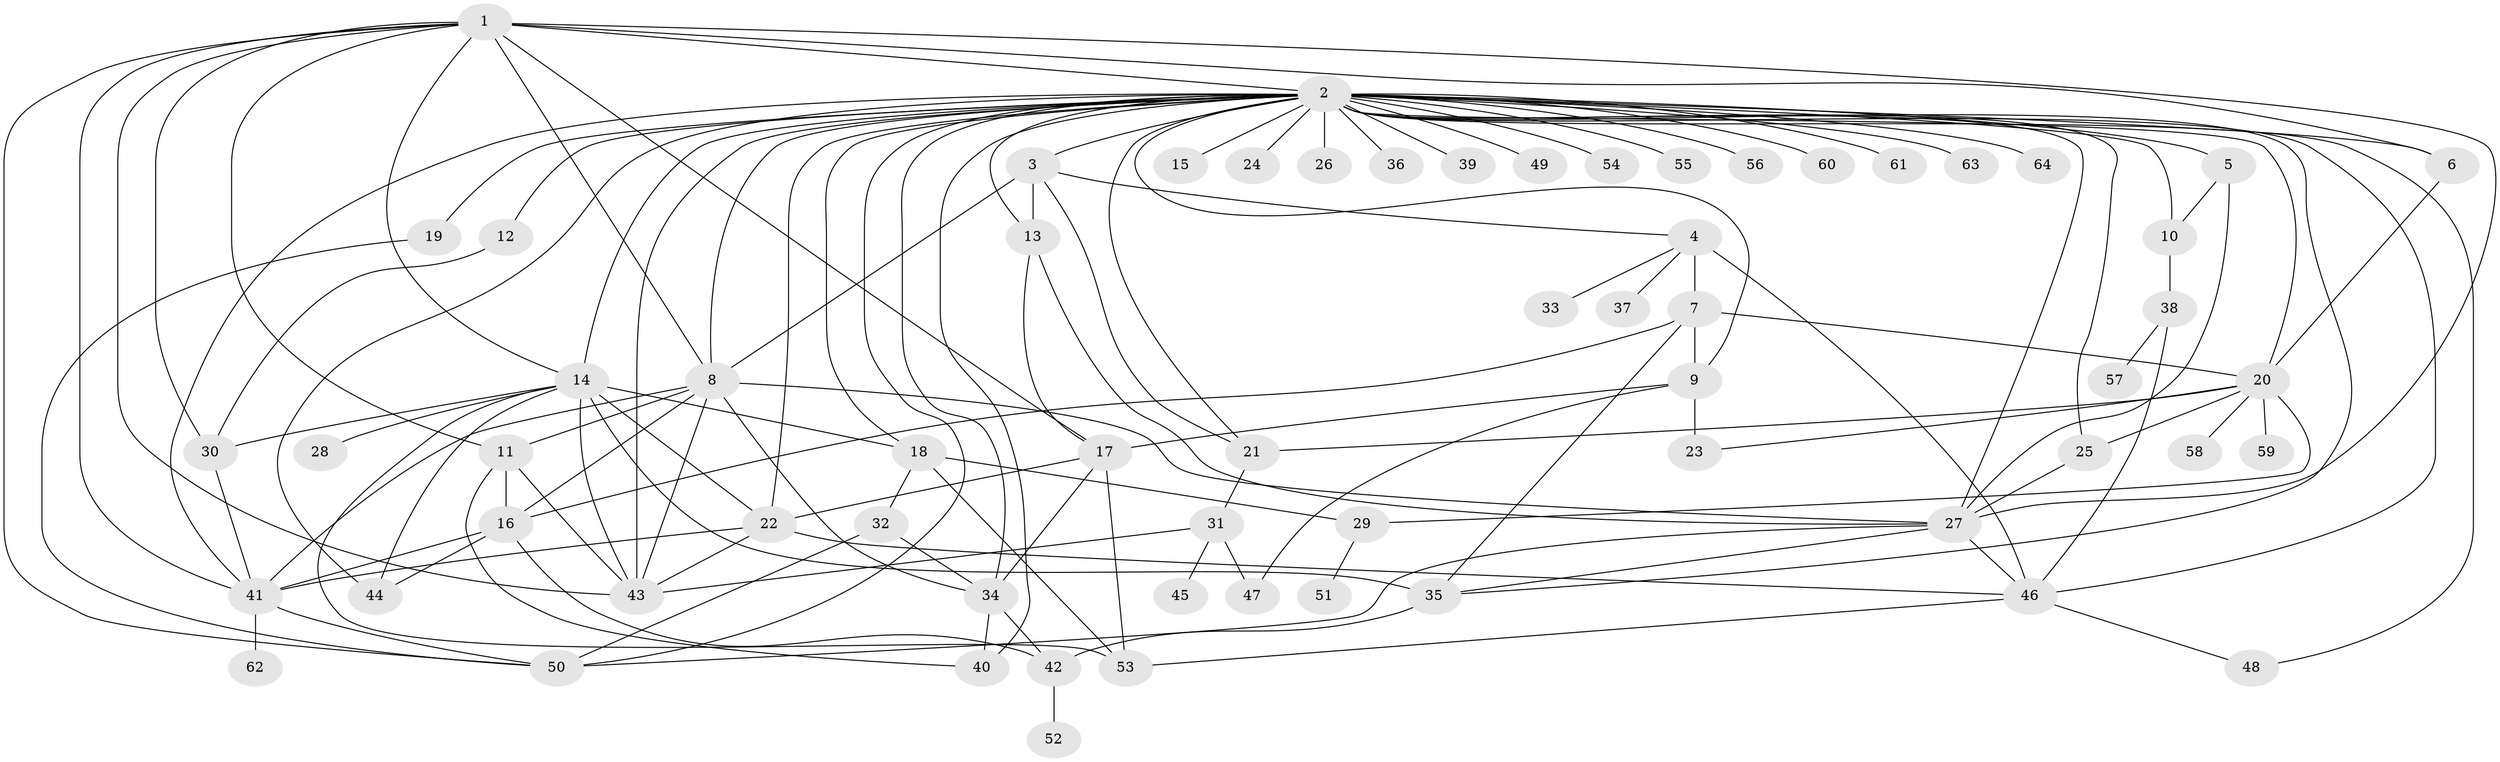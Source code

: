 // original degree distribution, {16: 0.0078125, 46: 0.0078125, 6: 0.046875, 5: 0.0390625, 3: 0.1171875, 2: 0.25, 7: 0.03125, 4: 0.09375, 10: 0.015625, 1: 0.359375, 9: 0.015625, 8: 0.015625}
// Generated by graph-tools (version 1.1) at 2025/35/03/09/25 02:35:26]
// undirected, 64 vertices, 129 edges
graph export_dot {
graph [start="1"]
  node [color=gray90,style=filled];
  1;
  2;
  3;
  4;
  5;
  6;
  7;
  8;
  9;
  10;
  11;
  12;
  13;
  14;
  15;
  16;
  17;
  18;
  19;
  20;
  21;
  22;
  23;
  24;
  25;
  26;
  27;
  28;
  29;
  30;
  31;
  32;
  33;
  34;
  35;
  36;
  37;
  38;
  39;
  40;
  41;
  42;
  43;
  44;
  45;
  46;
  47;
  48;
  49;
  50;
  51;
  52;
  53;
  54;
  55;
  56;
  57;
  58;
  59;
  60;
  61;
  62;
  63;
  64;
  1 -- 2 [weight=1.0];
  1 -- 6 [weight=1.0];
  1 -- 8 [weight=1.0];
  1 -- 11 [weight=1.0];
  1 -- 14 [weight=1.0];
  1 -- 17 [weight=4.0];
  1 -- 27 [weight=1.0];
  1 -- 30 [weight=1.0];
  1 -- 41 [weight=1.0];
  1 -- 43 [weight=2.0];
  1 -- 50 [weight=1.0];
  2 -- 3 [weight=1.0];
  2 -- 5 [weight=1.0];
  2 -- 6 [weight=1.0];
  2 -- 8 [weight=1.0];
  2 -- 9 [weight=1.0];
  2 -- 10 [weight=1.0];
  2 -- 12 [weight=1.0];
  2 -- 13 [weight=1.0];
  2 -- 14 [weight=1.0];
  2 -- 15 [weight=1.0];
  2 -- 18 [weight=1.0];
  2 -- 19 [weight=1.0];
  2 -- 20 [weight=1.0];
  2 -- 21 [weight=1.0];
  2 -- 22 [weight=1.0];
  2 -- 24 [weight=1.0];
  2 -- 25 [weight=1.0];
  2 -- 26 [weight=1.0];
  2 -- 27 [weight=2.0];
  2 -- 34 [weight=1.0];
  2 -- 35 [weight=1.0];
  2 -- 36 [weight=1.0];
  2 -- 39 [weight=1.0];
  2 -- 40 [weight=1.0];
  2 -- 41 [weight=1.0];
  2 -- 43 [weight=2.0];
  2 -- 44 [weight=1.0];
  2 -- 46 [weight=1.0];
  2 -- 48 [weight=1.0];
  2 -- 49 [weight=1.0];
  2 -- 50 [weight=1.0];
  2 -- 54 [weight=1.0];
  2 -- 55 [weight=1.0];
  2 -- 56 [weight=1.0];
  2 -- 60 [weight=1.0];
  2 -- 61 [weight=1.0];
  2 -- 63 [weight=1.0];
  2 -- 64 [weight=1.0];
  3 -- 4 [weight=1.0];
  3 -- 8 [weight=1.0];
  3 -- 13 [weight=1.0];
  3 -- 21 [weight=1.0];
  4 -- 7 [weight=2.0];
  4 -- 33 [weight=1.0];
  4 -- 37 [weight=1.0];
  4 -- 46 [weight=2.0];
  5 -- 10 [weight=1.0];
  5 -- 27 [weight=1.0];
  6 -- 20 [weight=1.0];
  7 -- 9 [weight=1.0];
  7 -- 16 [weight=1.0];
  7 -- 20 [weight=1.0];
  7 -- 35 [weight=1.0];
  8 -- 11 [weight=1.0];
  8 -- 16 [weight=1.0];
  8 -- 27 [weight=2.0];
  8 -- 34 [weight=1.0];
  8 -- 41 [weight=3.0];
  8 -- 43 [weight=1.0];
  9 -- 17 [weight=1.0];
  9 -- 23 [weight=1.0];
  9 -- 47 [weight=1.0];
  10 -- 38 [weight=1.0];
  11 -- 16 [weight=1.0];
  11 -- 40 [weight=1.0];
  11 -- 43 [weight=1.0];
  12 -- 30 [weight=1.0];
  13 -- 17 [weight=1.0];
  13 -- 27 [weight=1.0];
  14 -- 18 [weight=1.0];
  14 -- 22 [weight=1.0];
  14 -- 28 [weight=2.0];
  14 -- 30 [weight=1.0];
  14 -- 35 [weight=5.0];
  14 -- 43 [weight=1.0];
  14 -- 44 [weight=1.0];
  14 -- 53 [weight=1.0];
  16 -- 41 [weight=1.0];
  16 -- 42 [weight=1.0];
  16 -- 44 [weight=1.0];
  17 -- 22 [weight=1.0];
  17 -- 34 [weight=1.0];
  17 -- 53 [weight=1.0];
  18 -- 29 [weight=1.0];
  18 -- 32 [weight=1.0];
  18 -- 53 [weight=1.0];
  19 -- 50 [weight=1.0];
  20 -- 21 [weight=1.0];
  20 -- 23 [weight=1.0];
  20 -- 25 [weight=1.0];
  20 -- 29 [weight=1.0];
  20 -- 58 [weight=1.0];
  20 -- 59 [weight=1.0];
  21 -- 31 [weight=1.0];
  22 -- 41 [weight=1.0];
  22 -- 43 [weight=1.0];
  22 -- 46 [weight=1.0];
  25 -- 27 [weight=1.0];
  27 -- 35 [weight=1.0];
  27 -- 46 [weight=1.0];
  27 -- 50 [weight=1.0];
  29 -- 51 [weight=1.0];
  30 -- 41 [weight=1.0];
  31 -- 43 [weight=1.0];
  31 -- 45 [weight=1.0];
  31 -- 47 [weight=1.0];
  32 -- 34 [weight=1.0];
  32 -- 50 [weight=1.0];
  34 -- 40 [weight=2.0];
  34 -- 42 [weight=1.0];
  35 -- 42 [weight=1.0];
  38 -- 46 [weight=1.0];
  38 -- 57 [weight=1.0];
  41 -- 50 [weight=1.0];
  41 -- 62 [weight=1.0];
  42 -- 52 [weight=5.0];
  46 -- 48 [weight=1.0];
  46 -- 53 [weight=1.0];
}
